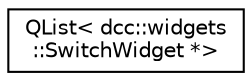 digraph "类继承关系图"
{
  edge [fontname="Helvetica",fontsize="10",labelfontname="Helvetica",labelfontsize="10"];
  node [fontname="Helvetica",fontsize="10",shape=record];
  rankdir="LR";
  Node0 [label="QList\< dcc::widgets\l::SwitchWidget *\>",height=0.2,width=0.4,color="black", fillcolor="white", style="filled",URL="$class_q_list.html"];
}
